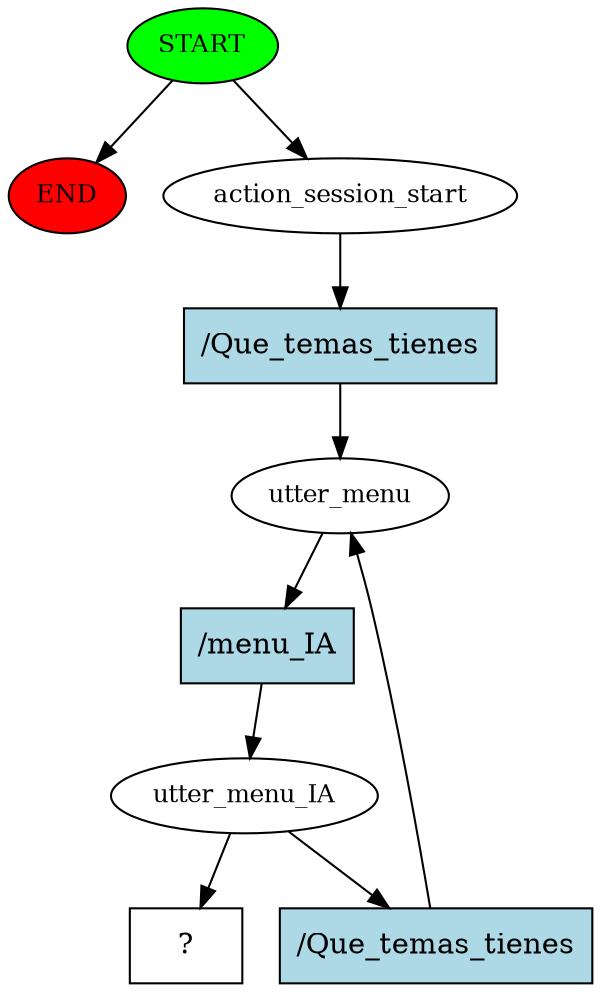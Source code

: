 digraph  {
0 [class="start active", fillcolor=green, fontsize=12, label=START, style=filled];
"-1" [class=end, fillcolor=red, fontsize=12, label=END, style=filled];
1 [class=active, fontsize=12, label=action_session_start];
2 [class=active, fontsize=12, label=utter_menu];
3 [class=active, fontsize=12, label=utter_menu_IA];
6 [class="intent dashed active", label="  ?  ", shape=rect];
7 [class="intent active", fillcolor=lightblue, label="/Que_temas_tienes", shape=rect, style=filled];
8 [class="intent active", fillcolor=lightblue, label="/menu_IA", shape=rect, style=filled];
9 [class="intent active", fillcolor=lightblue, label="/Que_temas_tienes", shape=rect, style=filled];
0 -> "-1"  [class="", key=NONE, label=""];
0 -> 1  [class=active, key=NONE, label=""];
1 -> 7  [class=active, key=0];
2 -> 8  [class=active, key=0];
3 -> 6  [class=active, key=NONE, label=""];
3 -> 9  [class=active, key=0];
7 -> 2  [class=active, key=0];
8 -> 3  [class=active, key=0];
9 -> 2  [class=active, key=0];
}
